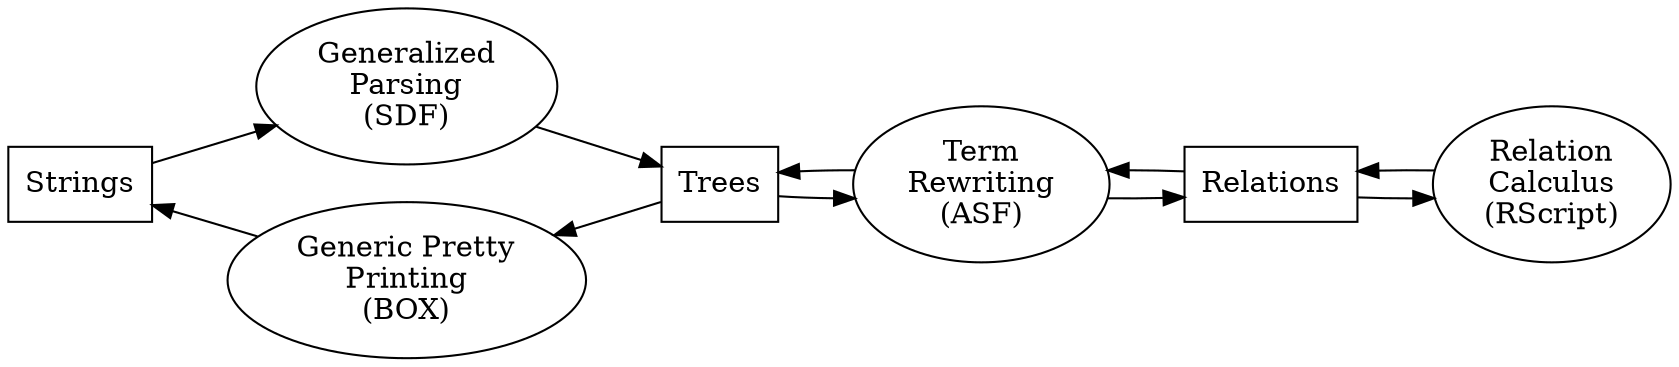 digraph Architecture {
  graph [rankdir=LR ordering=out]

  node [shape=box]

  String [label="Strings"]
  Tree [label="Trees"]
  Facts [label="Relations"]
 
  node [shape=ellipse] 
  Parsing [label="Generalized\nParsing\n(SDF)" ]
  Rewriting [label="Term\nRewriting\n(ASF)" ]
  PrettyPrinting [label="Generic Pretty\nPrinting\n(BOX)"]
  RelCal [label="Relation\nCalculus\n(RScript)"]

  String -> Parsing 
  Parsing -> Tree
  Tree -> Rewriting
  Rewriting -> Tree
  Rewriting -> Facts 
  Facts     -> RelCal
  Facts     -> Rewriting
  RelCal    -> Facts
  Tree -> PrettyPrinting
  PrettyPrinting -> String 

  {rank=same Parsing PrettyPrinting}
}
